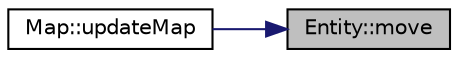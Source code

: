 digraph "Entity::move"
{
 // LATEX_PDF_SIZE
  edge [fontname="Helvetica",fontsize="10",labelfontname="Helvetica",labelfontsize="10"];
  node [fontname="Helvetica",fontsize="10",shape=record];
  rankdir="RL";
  Node1 [label="Entity::move",height=0.2,width=0.4,color="black", fillcolor="grey75", style="filled", fontcolor="black",tooltip=" "];
  Node1 -> Node2 [dir="back",color="midnightblue",fontsize="10",style="solid",fontname="Helvetica"];
  Node2 [label="Map::updateMap",height=0.2,width=0.4,color="black", fillcolor="white", style="filled",URL="$classMap.html#ac4d6c021e958df55b4c1969d2c0e6c54",tooltip="Map::updateMap."];
}
